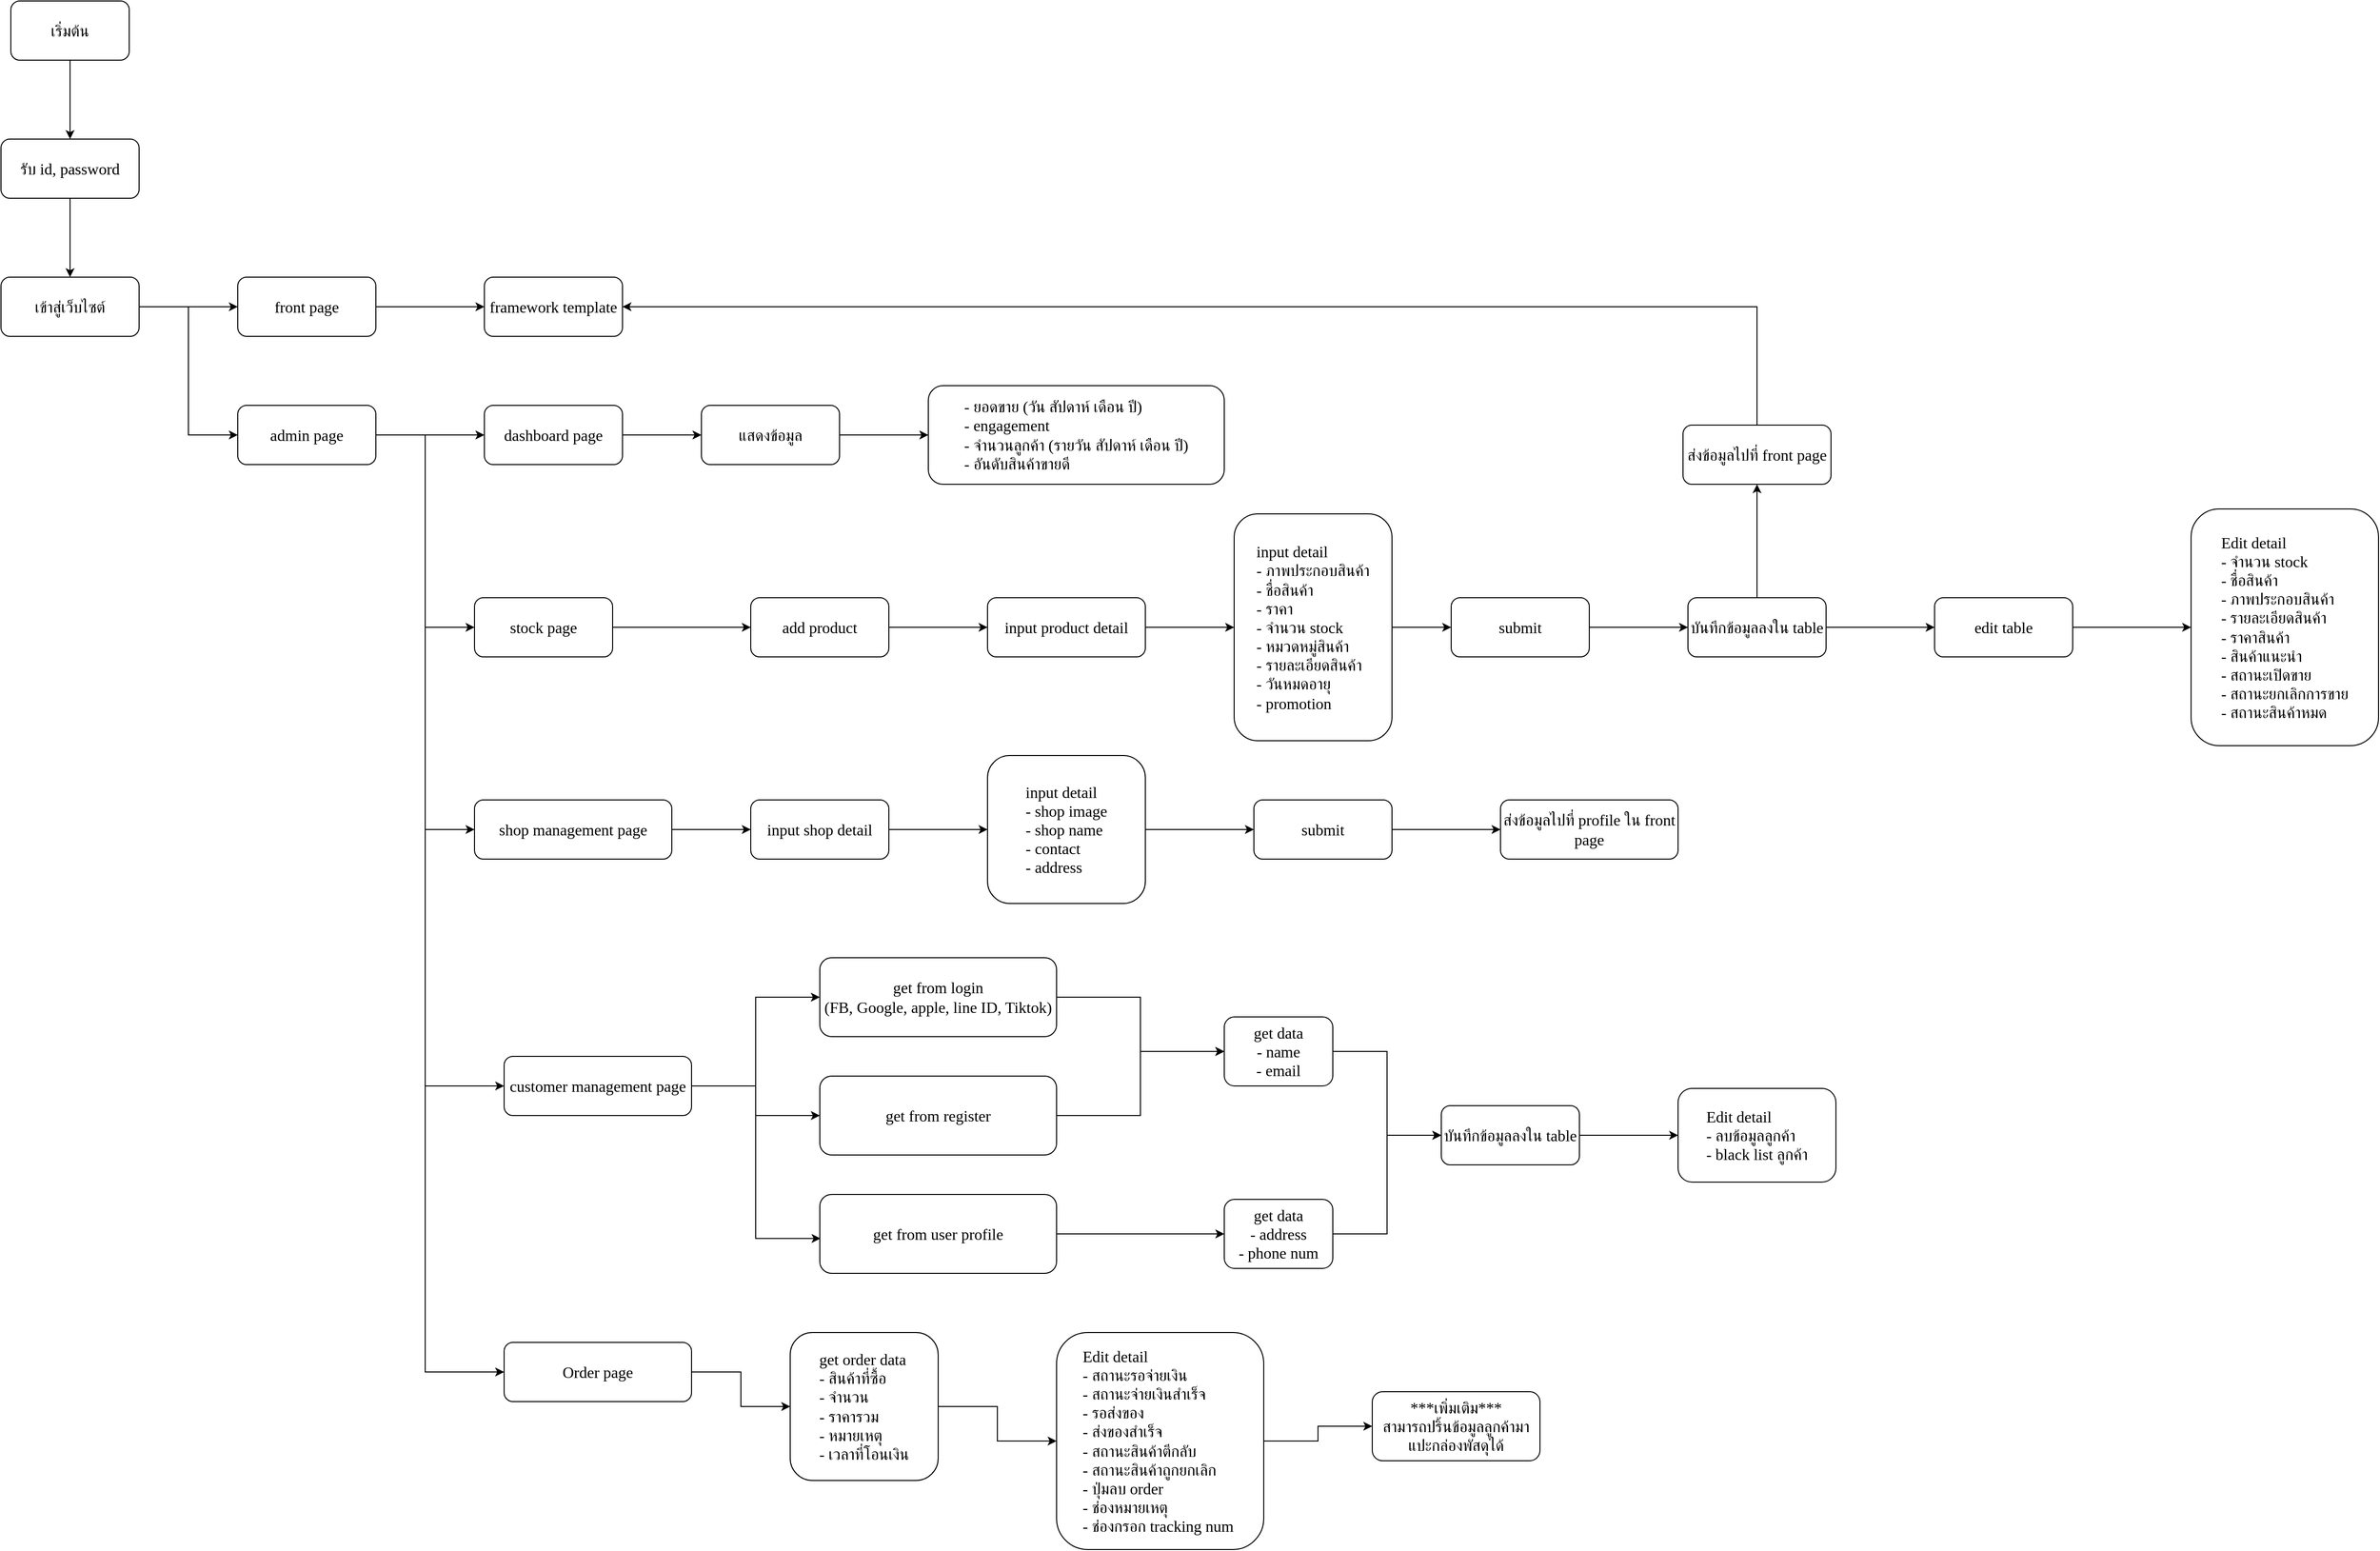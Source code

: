 <mxfile version="20.3.7" type="github">
  <diagram id="eU5cjns71zuXlxmMYgX5" name="Page-1">
    <mxGraphModel dx="3368" dy="1912" grid="1" gridSize="10" guides="1" tooltips="1" connect="1" arrows="1" fold="1" page="1" pageScale="1" pageWidth="2700" pageHeight="2500" math="0" shadow="0">
      <root>
        <mxCell id="0" />
        <mxCell id="1" parent="0" />
        <mxCell id="TFUhJYToad7Svwmn0-4R-7" style="edgeStyle=orthogonalEdgeStyle;rounded=0;orthogonalLoop=1;jettySize=auto;html=1;entryX=0.5;entryY=0;entryDx=0;entryDy=0;fontFamily=Tahoma;fontSize=16;" edge="1" parent="1" source="TFUhJYToad7Svwmn0-4R-2" target="TFUhJYToad7Svwmn0-4R-3">
          <mxGeometry relative="1" as="geometry" />
        </mxCell>
        <mxCell id="TFUhJYToad7Svwmn0-4R-2" value="&lt;font face=&quot;Tahoma&quot; style=&quot;font-size: 16px;&quot;&gt;เริ่มต้น&lt;/font&gt;" style="rounded=1;whiteSpace=wrap;html=1;" vertex="1" parent="1">
          <mxGeometry x="70" y="80" width="120" height="60" as="geometry" />
        </mxCell>
        <mxCell id="TFUhJYToad7Svwmn0-4R-8" style="edgeStyle=orthogonalEdgeStyle;rounded=0;orthogonalLoop=1;jettySize=auto;html=1;fontFamily=Tahoma;fontSize=16;" edge="1" parent="1" source="TFUhJYToad7Svwmn0-4R-3" target="TFUhJYToad7Svwmn0-4R-4">
          <mxGeometry relative="1" as="geometry" />
        </mxCell>
        <mxCell id="TFUhJYToad7Svwmn0-4R-3" value="&lt;font face=&quot;Tahoma&quot; style=&quot;font-size: 16px;&quot;&gt;รับ id, password&lt;/font&gt;" style="rounded=1;whiteSpace=wrap;html=1;" vertex="1" parent="1">
          <mxGeometry x="60" y="220" width="140" height="60" as="geometry" />
        </mxCell>
        <mxCell id="TFUhJYToad7Svwmn0-4R-9" style="edgeStyle=orthogonalEdgeStyle;rounded=0;orthogonalLoop=1;jettySize=auto;html=1;fontFamily=Tahoma;fontSize=16;" edge="1" parent="1" source="TFUhJYToad7Svwmn0-4R-4" target="TFUhJYToad7Svwmn0-4R-5">
          <mxGeometry relative="1" as="geometry" />
        </mxCell>
        <mxCell id="TFUhJYToad7Svwmn0-4R-10" style="edgeStyle=orthogonalEdgeStyle;rounded=0;orthogonalLoop=1;jettySize=auto;html=1;entryX=0;entryY=0.5;entryDx=0;entryDy=0;fontFamily=Tahoma;fontSize=16;" edge="1" parent="1" source="TFUhJYToad7Svwmn0-4R-4" target="TFUhJYToad7Svwmn0-4R-6">
          <mxGeometry relative="1" as="geometry" />
        </mxCell>
        <mxCell id="TFUhJYToad7Svwmn0-4R-4" value="&lt;font face=&quot;Tahoma&quot; style=&quot;font-size: 16px;&quot;&gt;เข้าสู่เว็บไซต์&lt;/font&gt;" style="rounded=1;whiteSpace=wrap;html=1;" vertex="1" parent="1">
          <mxGeometry x="60" y="360" width="140" height="60" as="geometry" />
        </mxCell>
        <mxCell id="TFUhJYToad7Svwmn0-4R-12" style="edgeStyle=orthogonalEdgeStyle;rounded=0;orthogonalLoop=1;jettySize=auto;html=1;fontFamily=Tahoma;fontSize=16;" edge="1" parent="1" source="TFUhJYToad7Svwmn0-4R-5" target="TFUhJYToad7Svwmn0-4R-11">
          <mxGeometry relative="1" as="geometry" />
        </mxCell>
        <mxCell id="TFUhJYToad7Svwmn0-4R-5" value="&lt;font face=&quot;Tahoma&quot;&gt;&lt;span style=&quot;font-size: 16px;&quot;&gt;front page&lt;/span&gt;&lt;/font&gt;" style="rounded=1;whiteSpace=wrap;html=1;" vertex="1" parent="1">
          <mxGeometry x="300" y="360" width="140" height="60" as="geometry" />
        </mxCell>
        <mxCell id="TFUhJYToad7Svwmn0-4R-18" style="edgeStyle=orthogonalEdgeStyle;rounded=0;orthogonalLoop=1;jettySize=auto;html=1;fontFamily=Tahoma;fontSize=16;" edge="1" parent="1" source="TFUhJYToad7Svwmn0-4R-6" target="TFUhJYToad7Svwmn0-4R-13">
          <mxGeometry relative="1" as="geometry" />
        </mxCell>
        <mxCell id="TFUhJYToad7Svwmn0-4R-21" style="edgeStyle=orthogonalEdgeStyle;rounded=0;orthogonalLoop=1;jettySize=auto;html=1;entryX=0;entryY=0.5;entryDx=0;entryDy=0;fontFamily=Tahoma;fontSize=16;" edge="1" parent="1" source="TFUhJYToad7Svwmn0-4R-6" target="TFUhJYToad7Svwmn0-4R-14">
          <mxGeometry relative="1" as="geometry" />
        </mxCell>
        <mxCell id="TFUhJYToad7Svwmn0-4R-53" style="edgeStyle=orthogonalEdgeStyle;rounded=0;orthogonalLoop=1;jettySize=auto;html=1;entryX=0;entryY=0.5;entryDx=0;entryDy=0;fontFamily=Tahoma;fontSize=16;" edge="1" parent="1" source="TFUhJYToad7Svwmn0-4R-6" target="TFUhJYToad7Svwmn0-4R-42">
          <mxGeometry relative="1" as="geometry" />
        </mxCell>
        <mxCell id="TFUhJYToad7Svwmn0-4R-55" style="edgeStyle=orthogonalEdgeStyle;rounded=0;orthogonalLoop=1;jettySize=auto;html=1;entryX=0;entryY=0.5;entryDx=0;entryDy=0;fontFamily=Tahoma;fontSize=16;" edge="1" parent="1" source="TFUhJYToad7Svwmn0-4R-6" target="TFUhJYToad7Svwmn0-4R-54">
          <mxGeometry relative="1" as="geometry">
            <Array as="points">
              <mxPoint x="490" y="520" />
              <mxPoint x="490" y="1180" />
            </Array>
          </mxGeometry>
        </mxCell>
        <mxCell id="TFUhJYToad7Svwmn0-4R-74" style="edgeStyle=orthogonalEdgeStyle;rounded=0;orthogonalLoop=1;jettySize=auto;html=1;entryX=0;entryY=0.5;entryDx=0;entryDy=0;fontFamily=Tahoma;fontSize=16;" edge="1" parent="1" source="TFUhJYToad7Svwmn0-4R-6" target="TFUhJYToad7Svwmn0-4R-73">
          <mxGeometry relative="1" as="geometry">
            <Array as="points">
              <mxPoint x="490" y="520" />
              <mxPoint x="490" y="1470" />
            </Array>
          </mxGeometry>
        </mxCell>
        <mxCell id="TFUhJYToad7Svwmn0-4R-6" value="&lt;font face=&quot;Tahoma&quot;&gt;&lt;span style=&quot;font-size: 16px;&quot;&gt;admin page&lt;/span&gt;&lt;/font&gt;" style="rounded=1;whiteSpace=wrap;html=1;" vertex="1" parent="1">
          <mxGeometry x="300" y="490" width="140" height="60" as="geometry" />
        </mxCell>
        <mxCell id="TFUhJYToad7Svwmn0-4R-11" value="&lt;font face=&quot;Tahoma&quot;&gt;&lt;span style=&quot;font-size: 16px;&quot;&gt;framework template&lt;/span&gt;&lt;/font&gt;" style="rounded=1;whiteSpace=wrap;html=1;" vertex="1" parent="1">
          <mxGeometry x="550" y="360" width="140" height="60" as="geometry" />
        </mxCell>
        <mxCell id="TFUhJYToad7Svwmn0-4R-30" style="edgeStyle=orthogonalEdgeStyle;rounded=0;orthogonalLoop=1;jettySize=auto;html=1;exitX=1;exitY=0.5;exitDx=0;exitDy=0;fontFamily=Tahoma;fontSize=16;" edge="1" parent="1" source="TFUhJYToad7Svwmn0-4R-13" target="TFUhJYToad7Svwmn0-4R-28">
          <mxGeometry relative="1" as="geometry" />
        </mxCell>
        <mxCell id="TFUhJYToad7Svwmn0-4R-13" value="&lt;font face=&quot;Tahoma&quot;&gt;&lt;span style=&quot;font-size: 16px;&quot;&gt;dashboard page&lt;/span&gt;&lt;/font&gt;" style="rounded=1;whiteSpace=wrap;html=1;" vertex="1" parent="1">
          <mxGeometry x="550" y="490" width="140" height="60" as="geometry" />
        </mxCell>
        <mxCell id="TFUhJYToad7Svwmn0-4R-25" style="edgeStyle=orthogonalEdgeStyle;rounded=0;orthogonalLoop=1;jettySize=auto;html=1;fontFamily=Tahoma;fontSize=16;" edge="1" parent="1" source="TFUhJYToad7Svwmn0-4R-14" target="TFUhJYToad7Svwmn0-4R-15">
          <mxGeometry relative="1" as="geometry" />
        </mxCell>
        <mxCell id="TFUhJYToad7Svwmn0-4R-14" value="&lt;font face=&quot;Tahoma&quot;&gt;&lt;span style=&quot;font-size: 16px;&quot;&gt;stock page&lt;/span&gt;&lt;/font&gt;" style="rounded=1;whiteSpace=wrap;html=1;" vertex="1" parent="1">
          <mxGeometry x="540" y="685" width="140" height="60" as="geometry" />
        </mxCell>
        <mxCell id="TFUhJYToad7Svwmn0-4R-20" style="edgeStyle=orthogonalEdgeStyle;rounded=0;orthogonalLoop=1;jettySize=auto;html=1;exitX=1;exitY=0.5;exitDx=0;exitDy=0;fontFamily=Tahoma;fontSize=16;" edge="1" parent="1" source="TFUhJYToad7Svwmn0-4R-15" target="TFUhJYToad7Svwmn0-4R-16">
          <mxGeometry relative="1" as="geometry" />
        </mxCell>
        <mxCell id="TFUhJYToad7Svwmn0-4R-15" value="&lt;font face=&quot;Tahoma&quot;&gt;&lt;span style=&quot;font-size: 16px;&quot;&gt;add product&lt;/span&gt;&lt;/font&gt;" style="rounded=1;whiteSpace=wrap;html=1;" vertex="1" parent="1">
          <mxGeometry x="820" y="685" width="140" height="60" as="geometry" />
        </mxCell>
        <mxCell id="TFUhJYToad7Svwmn0-4R-32" style="edgeStyle=orthogonalEdgeStyle;rounded=0;orthogonalLoop=1;jettySize=auto;html=1;fontFamily=Tahoma;fontSize=16;" edge="1" parent="1" source="TFUhJYToad7Svwmn0-4R-16" target="TFUhJYToad7Svwmn0-4R-17">
          <mxGeometry relative="1" as="geometry" />
        </mxCell>
        <mxCell id="TFUhJYToad7Svwmn0-4R-16" value="&lt;font face=&quot;Tahoma&quot;&gt;&lt;span style=&quot;font-size: 16px;&quot;&gt;input product detail&lt;/span&gt;&lt;/font&gt;" style="rounded=1;whiteSpace=wrap;html=1;" vertex="1" parent="1">
          <mxGeometry x="1060" y="685" width="160" height="60" as="geometry" />
        </mxCell>
        <mxCell id="TFUhJYToad7Svwmn0-4R-33" style="edgeStyle=orthogonalEdgeStyle;rounded=0;orthogonalLoop=1;jettySize=auto;html=1;fontFamily=Tahoma;fontSize=16;" edge="1" parent="1" source="TFUhJYToad7Svwmn0-4R-17" target="TFUhJYToad7Svwmn0-4R-23">
          <mxGeometry relative="1" as="geometry" />
        </mxCell>
        <mxCell id="TFUhJYToad7Svwmn0-4R-17" value="&lt;div style=&quot;text-align: left;&quot;&gt;&lt;span style=&quot;font-size: 16px; font-family: Tahoma; background-color: initial;&quot;&gt;input detail&lt;/span&gt;&lt;/div&gt;&lt;font face=&quot;Tahoma&quot;&gt;&lt;div style=&quot;text-align: left;&quot;&gt;&lt;span style=&quot;font-size: 16px; background-color: initial;&quot;&gt;- ภาพประกอบสินค้า&lt;/span&gt;&lt;/div&gt;&lt;span style=&quot;font-size: 16px;&quot;&gt;&lt;div style=&quot;text-align: left;&quot;&gt;&lt;span style=&quot;background-color: initial;&quot;&gt;- ชื่อสินค้า&lt;/span&gt;&lt;/div&gt;&lt;div style=&quot;text-align: left;&quot;&gt;&lt;span style=&quot;background-color: initial;&quot;&gt;- ราคา&lt;/span&gt;&lt;/div&gt;&lt;div style=&quot;text-align: left;&quot;&gt;&lt;span style=&quot;background-color: initial;&quot;&gt;- จำนวน stock&lt;/span&gt;&lt;/div&gt;&lt;div style=&quot;text-align: left;&quot;&gt;&lt;span style=&quot;background-color: initial;&quot;&gt;- หมวดหมู่สินค้า&lt;/span&gt;&lt;/div&gt;&lt;div style=&quot;text-align: left;&quot;&gt;&lt;span style=&quot;background-color: initial;&quot;&gt;- รายละเอียดสินค้า&lt;/span&gt;&lt;/div&gt;&lt;div style=&quot;text-align: left;&quot;&gt;&lt;span style=&quot;background-color: initial;&quot;&gt;- วันหมดอายุ&lt;/span&gt;&lt;/div&gt;&lt;div style=&quot;text-align: left;&quot;&gt;&lt;span style=&quot;background-color: initial;&quot;&gt;- promotion&lt;/span&gt;&lt;/div&gt;&lt;/span&gt;&lt;/font&gt;" style="rounded=1;whiteSpace=wrap;html=1;" vertex="1" parent="1">
          <mxGeometry x="1310" y="600" width="160" height="230" as="geometry" />
        </mxCell>
        <mxCell id="TFUhJYToad7Svwmn0-4R-27" style="edgeStyle=orthogonalEdgeStyle;rounded=0;orthogonalLoop=1;jettySize=auto;html=1;fontFamily=Tahoma;fontSize=16;" edge="1" parent="1" source="TFUhJYToad7Svwmn0-4R-23" target="TFUhJYToad7Svwmn0-4R-24">
          <mxGeometry relative="1" as="geometry" />
        </mxCell>
        <mxCell id="TFUhJYToad7Svwmn0-4R-23" value="&lt;font face=&quot;Tahoma&quot;&gt;&lt;span style=&quot;font-size: 16px;&quot;&gt;submit&lt;/span&gt;&lt;/font&gt;" style="rounded=1;whiteSpace=wrap;html=1;" vertex="1" parent="1">
          <mxGeometry x="1530" y="685" width="140" height="60" as="geometry" />
        </mxCell>
        <mxCell id="TFUhJYToad7Svwmn0-4R-38" style="edgeStyle=orthogonalEdgeStyle;rounded=0;orthogonalLoop=1;jettySize=auto;html=1;entryX=0;entryY=0.5;entryDx=0;entryDy=0;fontFamily=Tahoma;fontSize=16;" edge="1" parent="1" source="TFUhJYToad7Svwmn0-4R-24" target="TFUhJYToad7Svwmn0-4R-35">
          <mxGeometry relative="1" as="geometry" />
        </mxCell>
        <mxCell id="TFUhJYToad7Svwmn0-4R-39" style="edgeStyle=orthogonalEdgeStyle;rounded=0;orthogonalLoop=1;jettySize=auto;html=1;entryX=0.5;entryY=1;entryDx=0;entryDy=0;fontFamily=Tahoma;fontSize=16;" edge="1" parent="1" source="TFUhJYToad7Svwmn0-4R-24" target="TFUhJYToad7Svwmn0-4R-34">
          <mxGeometry relative="1" as="geometry" />
        </mxCell>
        <mxCell id="TFUhJYToad7Svwmn0-4R-24" value="&lt;font face=&quot;Tahoma&quot;&gt;&lt;span style=&quot;font-size: 16px;&quot;&gt;บันทึกข้อมูลลงใน table&lt;/span&gt;&lt;/font&gt;" style="rounded=1;whiteSpace=wrap;html=1;" vertex="1" parent="1">
          <mxGeometry x="1770" y="685" width="140" height="60" as="geometry" />
        </mxCell>
        <mxCell id="TFUhJYToad7Svwmn0-4R-31" style="edgeStyle=orthogonalEdgeStyle;rounded=0;orthogonalLoop=1;jettySize=auto;html=1;fontFamily=Tahoma;fontSize=16;" edge="1" parent="1" source="TFUhJYToad7Svwmn0-4R-28" target="TFUhJYToad7Svwmn0-4R-29">
          <mxGeometry relative="1" as="geometry" />
        </mxCell>
        <mxCell id="TFUhJYToad7Svwmn0-4R-28" value="&lt;font face=&quot;Tahoma&quot;&gt;&lt;span style=&quot;font-size: 16px;&quot;&gt;แสดงข้อมูล&lt;/span&gt;&lt;/font&gt;" style="rounded=1;whiteSpace=wrap;html=1;" vertex="1" parent="1">
          <mxGeometry x="770" y="490" width="140" height="60" as="geometry" />
        </mxCell>
        <mxCell id="TFUhJYToad7Svwmn0-4R-29" value="&lt;div style=&quot;text-align: left;&quot;&gt;&lt;span style=&quot;font-size: 16px; font-family: Tahoma; background-color: initial;&quot;&gt;- ยอดขาย (วัน สัปดาห์ เดือน ปี)&lt;/span&gt;&lt;/div&gt;&lt;font face=&quot;Tahoma&quot;&gt;&lt;div style=&quot;text-align: left;&quot;&gt;&lt;span style=&quot;font-size: 16px; background-color: initial;&quot;&gt;- engagement&lt;/span&gt;&lt;/div&gt;&lt;span style=&quot;font-size: 16px;&quot;&gt;&lt;div style=&quot;text-align: left;&quot;&gt;&lt;span style=&quot;background-color: initial;&quot;&gt;- จำนวนลูกค้า (รายวัน สัปดาห์ เดือน ปี)&lt;/span&gt;&lt;/div&gt;&lt;div style=&quot;text-align: left;&quot;&gt;&lt;span style=&quot;background-color: initial;&quot;&gt;- อันดับสินค้าขายดี&lt;/span&gt;&lt;/div&gt;&lt;/span&gt;&lt;/font&gt;" style="rounded=1;whiteSpace=wrap;html=1;" vertex="1" parent="1">
          <mxGeometry x="1000" y="470" width="300" height="100" as="geometry" />
        </mxCell>
        <mxCell id="TFUhJYToad7Svwmn0-4R-40" style="edgeStyle=orthogonalEdgeStyle;rounded=0;orthogonalLoop=1;jettySize=auto;html=1;entryX=1;entryY=0.5;entryDx=0;entryDy=0;fontFamily=Tahoma;fontSize=16;exitX=0.5;exitY=0;exitDx=0;exitDy=0;" edge="1" parent="1" source="TFUhJYToad7Svwmn0-4R-34" target="TFUhJYToad7Svwmn0-4R-11">
          <mxGeometry relative="1" as="geometry" />
        </mxCell>
        <mxCell id="TFUhJYToad7Svwmn0-4R-34" value="&lt;font face=&quot;Tahoma&quot;&gt;&lt;span style=&quot;font-size: 16px;&quot;&gt;ส่งข้อมูลไปที่ front page&lt;/span&gt;&lt;/font&gt;" style="rounded=1;whiteSpace=wrap;html=1;" vertex="1" parent="1">
          <mxGeometry x="1765" y="510" width="150" height="60" as="geometry" />
        </mxCell>
        <mxCell id="TFUhJYToad7Svwmn0-4R-41" style="edgeStyle=orthogonalEdgeStyle;rounded=0;orthogonalLoop=1;jettySize=auto;html=1;entryX=0;entryY=0.5;entryDx=0;entryDy=0;fontFamily=Tahoma;fontSize=16;" edge="1" parent="1" source="TFUhJYToad7Svwmn0-4R-35" target="TFUhJYToad7Svwmn0-4R-37">
          <mxGeometry relative="1" as="geometry" />
        </mxCell>
        <mxCell id="TFUhJYToad7Svwmn0-4R-35" value="&lt;font face=&quot;Tahoma&quot;&gt;&lt;span style=&quot;font-size: 16px;&quot;&gt;edit table&lt;/span&gt;&lt;/font&gt;" style="rounded=1;whiteSpace=wrap;html=1;" vertex="1" parent="1">
          <mxGeometry x="2020" y="685" width="140" height="60" as="geometry" />
        </mxCell>
        <mxCell id="TFUhJYToad7Svwmn0-4R-37" value="&lt;div style=&quot;text-align: left;&quot;&gt;&lt;font face=&quot;Tahoma&quot;&gt;&lt;span style=&quot;font-size: 16px;&quot;&gt;Edit detail&lt;/span&gt;&lt;/font&gt;&lt;/div&gt;&lt;div style=&quot;text-align: left;&quot;&gt;&lt;font face=&quot;Tahoma&quot;&gt;&lt;span style=&quot;font-size: 16px;&quot;&gt;- จำนวน stock&lt;/span&gt;&lt;/font&gt;&lt;/div&gt;&lt;div style=&quot;text-align: left;&quot;&gt;&lt;font face=&quot;Tahoma&quot;&gt;&lt;span style=&quot;font-size: 16px;&quot;&gt;- ชื่อสินค้า&lt;/span&gt;&lt;/font&gt;&lt;/div&gt;&lt;div style=&quot;text-align: left;&quot;&gt;&lt;font face=&quot;Tahoma&quot;&gt;&lt;span style=&quot;font-size: 16px;&quot;&gt;- ภาพประกอบสินค้า&lt;/span&gt;&lt;/font&gt;&lt;/div&gt;&lt;div style=&quot;text-align: left;&quot;&gt;&lt;font face=&quot;Tahoma&quot;&gt;&lt;span style=&quot;font-size: 16px;&quot;&gt;- รายละเอียดสินค้า&lt;/span&gt;&lt;/font&gt;&lt;/div&gt;&lt;div style=&quot;text-align: left;&quot;&gt;&lt;font face=&quot;Tahoma&quot;&gt;&lt;span style=&quot;font-size: 16px;&quot;&gt;- ราคาสินค้า&lt;/span&gt;&lt;/font&gt;&lt;/div&gt;&lt;div style=&quot;text-align: left;&quot;&gt;&lt;font face=&quot;Tahoma&quot;&gt;&lt;span style=&quot;font-size: 16px;&quot;&gt;- สินค้าแนะนำ&lt;/span&gt;&lt;/font&gt;&lt;/div&gt;&lt;div style=&quot;text-align: left;&quot;&gt;&lt;font face=&quot;Tahoma&quot;&gt;&lt;span style=&quot;font-size: 16px;&quot;&gt;- สถานะเปิดขาย&lt;/span&gt;&lt;/font&gt;&lt;/div&gt;&lt;div style=&quot;text-align: left;&quot;&gt;&lt;font face=&quot;Tahoma&quot;&gt;&lt;span style=&quot;font-size: 16px;&quot;&gt;- สถานะยกเลิกการขาย&lt;/span&gt;&lt;/font&gt;&lt;/div&gt;&lt;div style=&quot;text-align: left;&quot;&gt;&lt;font face=&quot;Tahoma&quot;&gt;&lt;span style=&quot;font-size: 16px;&quot;&gt;- สถานะสินค้าหมด&lt;/span&gt;&lt;/font&gt;&lt;/div&gt;" style="rounded=1;whiteSpace=wrap;html=1;" vertex="1" parent="1">
          <mxGeometry x="2280" y="595" width="190" height="240" as="geometry" />
        </mxCell>
        <mxCell id="TFUhJYToad7Svwmn0-4R-49" style="edgeStyle=orthogonalEdgeStyle;rounded=0;orthogonalLoop=1;jettySize=auto;html=1;entryX=0;entryY=0.5;entryDx=0;entryDy=0;fontFamily=Tahoma;fontSize=16;" edge="1" parent="1" source="TFUhJYToad7Svwmn0-4R-42" target="TFUhJYToad7Svwmn0-4R-43">
          <mxGeometry relative="1" as="geometry" />
        </mxCell>
        <mxCell id="TFUhJYToad7Svwmn0-4R-42" value="&lt;font face=&quot;Tahoma&quot;&gt;&lt;span style=&quot;font-size: 16px;&quot;&gt;shop management page&lt;/span&gt;&lt;/font&gt;" style="rounded=1;whiteSpace=wrap;html=1;" vertex="1" parent="1">
          <mxGeometry x="540" y="890" width="200" height="60" as="geometry" />
        </mxCell>
        <mxCell id="TFUhJYToad7Svwmn0-4R-50" style="edgeStyle=orthogonalEdgeStyle;rounded=0;orthogonalLoop=1;jettySize=auto;html=1;entryX=0;entryY=0.5;entryDx=0;entryDy=0;fontFamily=Tahoma;fontSize=16;" edge="1" parent="1" source="TFUhJYToad7Svwmn0-4R-43" target="TFUhJYToad7Svwmn0-4R-45">
          <mxGeometry relative="1" as="geometry" />
        </mxCell>
        <mxCell id="TFUhJYToad7Svwmn0-4R-43" value="&lt;font face=&quot;Tahoma&quot;&gt;&lt;span style=&quot;font-size: 16px;&quot;&gt;input shop detail&lt;/span&gt;&lt;/font&gt;" style="rounded=1;whiteSpace=wrap;html=1;" vertex="1" parent="1">
          <mxGeometry x="820" y="890" width="140" height="60" as="geometry" />
        </mxCell>
        <mxCell id="TFUhJYToad7Svwmn0-4R-51" style="edgeStyle=orthogonalEdgeStyle;rounded=0;orthogonalLoop=1;jettySize=auto;html=1;fontFamily=Tahoma;fontSize=16;" edge="1" parent="1" source="TFUhJYToad7Svwmn0-4R-45" target="TFUhJYToad7Svwmn0-4R-46">
          <mxGeometry relative="1" as="geometry" />
        </mxCell>
        <mxCell id="TFUhJYToad7Svwmn0-4R-45" value="&lt;div style=&quot;text-align: left;&quot;&gt;&lt;span style=&quot;font-size: 16px; font-family: Tahoma; background-color: initial;&quot;&gt;input detail&lt;/span&gt;&lt;/div&gt;&lt;font face=&quot;Tahoma&quot;&gt;&lt;div style=&quot;text-align: left;&quot;&gt;&lt;span style=&quot;font-size: 16px; background-color: initial;&quot;&gt;- shop image&lt;/span&gt;&lt;/div&gt;&lt;div style=&quot;text-align: left;&quot;&gt;&lt;span style=&quot;font-size: 16px; background-color: initial;&quot;&gt;- shop name&lt;/span&gt;&lt;/div&gt;&lt;div style=&quot;text-align: left;&quot;&gt;&lt;span style=&quot;font-size: 16px;&quot;&gt;- contact&lt;/span&gt;&lt;/div&gt;&lt;div style=&quot;text-align: left;&quot;&gt;&lt;span style=&quot;font-size: 16px;&quot;&gt;- address&lt;/span&gt;&lt;/div&gt;&lt;/font&gt;" style="rounded=1;whiteSpace=wrap;html=1;" vertex="1" parent="1">
          <mxGeometry x="1060" y="845" width="160" height="150" as="geometry" />
        </mxCell>
        <mxCell id="TFUhJYToad7Svwmn0-4R-52" style="edgeStyle=orthogonalEdgeStyle;rounded=0;orthogonalLoop=1;jettySize=auto;html=1;fontFamily=Tahoma;fontSize=16;" edge="1" parent="1" source="TFUhJYToad7Svwmn0-4R-46" target="TFUhJYToad7Svwmn0-4R-47">
          <mxGeometry relative="1" as="geometry" />
        </mxCell>
        <mxCell id="TFUhJYToad7Svwmn0-4R-46" value="&lt;font face=&quot;Tahoma&quot;&gt;&lt;span style=&quot;font-size: 16px;&quot;&gt;submit&lt;/span&gt;&lt;/font&gt;" style="rounded=1;whiteSpace=wrap;html=1;" vertex="1" parent="1">
          <mxGeometry x="1330" y="890" width="140" height="60" as="geometry" />
        </mxCell>
        <mxCell id="TFUhJYToad7Svwmn0-4R-47" value="&lt;font face=&quot;Tahoma&quot;&gt;&lt;span style=&quot;font-size: 16px;&quot;&gt;ส่งข้อมูลไปที่ profile ใน front page&lt;/span&gt;&lt;/font&gt;" style="rounded=1;whiteSpace=wrap;html=1;" vertex="1" parent="1">
          <mxGeometry x="1580" y="890" width="180" height="60" as="geometry" />
        </mxCell>
        <mxCell id="TFUhJYToad7Svwmn0-4R-59" style="edgeStyle=orthogonalEdgeStyle;rounded=0;orthogonalLoop=1;jettySize=auto;html=1;entryX=0;entryY=0.5;entryDx=0;entryDy=0;fontFamily=Tahoma;fontSize=16;" edge="1" parent="1" source="TFUhJYToad7Svwmn0-4R-54" target="TFUhJYToad7Svwmn0-4R-56">
          <mxGeometry relative="1" as="geometry" />
        </mxCell>
        <mxCell id="TFUhJYToad7Svwmn0-4R-60" style="edgeStyle=orthogonalEdgeStyle;rounded=0;orthogonalLoop=1;jettySize=auto;html=1;entryX=0;entryY=0.5;entryDx=0;entryDy=0;fontFamily=Tahoma;fontSize=16;" edge="1" parent="1" source="TFUhJYToad7Svwmn0-4R-54" target="TFUhJYToad7Svwmn0-4R-57">
          <mxGeometry relative="1" as="geometry" />
        </mxCell>
        <mxCell id="TFUhJYToad7Svwmn0-4R-61" style="edgeStyle=orthogonalEdgeStyle;rounded=0;orthogonalLoop=1;jettySize=auto;html=1;entryX=0.003;entryY=0.558;entryDx=0;entryDy=0;entryPerimeter=0;fontFamily=Tahoma;fontSize=16;" edge="1" parent="1" source="TFUhJYToad7Svwmn0-4R-54" target="TFUhJYToad7Svwmn0-4R-58">
          <mxGeometry relative="1" as="geometry" />
        </mxCell>
        <mxCell id="TFUhJYToad7Svwmn0-4R-54" value="&lt;font face=&quot;Tahoma&quot;&gt;&lt;span style=&quot;font-size: 16px;&quot;&gt;customer management page&lt;/span&gt;&lt;/font&gt;" style="rounded=1;whiteSpace=wrap;html=1;" vertex="1" parent="1">
          <mxGeometry x="570" y="1150" width="190" height="60" as="geometry" />
        </mxCell>
        <mxCell id="TFUhJYToad7Svwmn0-4R-64" style="edgeStyle=orthogonalEdgeStyle;rounded=0;orthogonalLoop=1;jettySize=auto;html=1;fontFamily=Tahoma;fontSize=16;" edge="1" parent="1" source="TFUhJYToad7Svwmn0-4R-56" target="TFUhJYToad7Svwmn0-4R-62">
          <mxGeometry relative="1" as="geometry" />
        </mxCell>
        <mxCell id="TFUhJYToad7Svwmn0-4R-56" value="&lt;font face=&quot;Tahoma&quot;&gt;&lt;span style=&quot;font-size: 16px;&quot;&gt;get from login&lt;br&gt;(FB, Google, apple, line ID, Tiktok)&lt;br&gt;&lt;/span&gt;&lt;/font&gt;" style="rounded=1;whiteSpace=wrap;html=1;" vertex="1" parent="1">
          <mxGeometry x="890" y="1050" width="240" height="80" as="geometry" />
        </mxCell>
        <mxCell id="TFUhJYToad7Svwmn0-4R-65" style="edgeStyle=orthogonalEdgeStyle;rounded=0;orthogonalLoop=1;jettySize=auto;html=1;entryX=0;entryY=0.5;entryDx=0;entryDy=0;fontFamily=Tahoma;fontSize=16;" edge="1" parent="1" source="TFUhJYToad7Svwmn0-4R-57" target="TFUhJYToad7Svwmn0-4R-62">
          <mxGeometry relative="1" as="geometry" />
        </mxCell>
        <mxCell id="TFUhJYToad7Svwmn0-4R-57" value="&lt;font face=&quot;Tahoma&quot;&gt;&lt;span style=&quot;font-size: 16px;&quot;&gt;get from register&lt;br&gt;&lt;/span&gt;&lt;/font&gt;" style="rounded=1;whiteSpace=wrap;html=1;" vertex="1" parent="1">
          <mxGeometry x="890" y="1170" width="240" height="80" as="geometry" />
        </mxCell>
        <mxCell id="TFUhJYToad7Svwmn0-4R-66" style="edgeStyle=orthogonalEdgeStyle;rounded=0;orthogonalLoop=1;jettySize=auto;html=1;fontFamily=Tahoma;fontSize=16;" edge="1" parent="1" source="TFUhJYToad7Svwmn0-4R-58" target="TFUhJYToad7Svwmn0-4R-63">
          <mxGeometry relative="1" as="geometry" />
        </mxCell>
        <mxCell id="TFUhJYToad7Svwmn0-4R-58" value="&lt;font face=&quot;Tahoma&quot;&gt;&lt;span style=&quot;font-size: 16px;&quot;&gt;get from user profile&lt;br&gt;&lt;/span&gt;&lt;/font&gt;" style="rounded=1;whiteSpace=wrap;html=1;" vertex="1" parent="1">
          <mxGeometry x="890" y="1290" width="240" height="80" as="geometry" />
        </mxCell>
        <mxCell id="TFUhJYToad7Svwmn0-4R-70" style="edgeStyle=orthogonalEdgeStyle;rounded=0;orthogonalLoop=1;jettySize=auto;html=1;entryX=0;entryY=0.5;entryDx=0;entryDy=0;fontFamily=Tahoma;fontSize=16;" edge="1" parent="1" source="TFUhJYToad7Svwmn0-4R-62" target="TFUhJYToad7Svwmn0-4R-67">
          <mxGeometry relative="1" as="geometry" />
        </mxCell>
        <mxCell id="TFUhJYToad7Svwmn0-4R-62" value="&lt;font face=&quot;Tahoma&quot;&gt;&lt;span style=&quot;font-size: 16px;&quot;&gt;get data&lt;br&gt;- name&lt;br&gt;- email&lt;br&gt;&lt;/span&gt;&lt;/font&gt;" style="rounded=1;whiteSpace=wrap;html=1;" vertex="1" parent="1">
          <mxGeometry x="1300" y="1110" width="110" height="70" as="geometry" />
        </mxCell>
        <mxCell id="TFUhJYToad7Svwmn0-4R-71" style="edgeStyle=orthogonalEdgeStyle;rounded=0;orthogonalLoop=1;jettySize=auto;html=1;entryX=0;entryY=0.5;entryDx=0;entryDy=0;fontFamily=Tahoma;fontSize=16;" edge="1" parent="1" source="TFUhJYToad7Svwmn0-4R-63" target="TFUhJYToad7Svwmn0-4R-67">
          <mxGeometry relative="1" as="geometry" />
        </mxCell>
        <mxCell id="TFUhJYToad7Svwmn0-4R-63" value="&lt;font face=&quot;Tahoma&quot;&gt;&lt;span style=&quot;font-size: 16px;&quot;&gt;get data&lt;br&gt;- address&lt;br&gt;- phone num&lt;br&gt;&lt;/span&gt;&lt;/font&gt;" style="rounded=1;whiteSpace=wrap;html=1;" vertex="1" parent="1">
          <mxGeometry x="1300" y="1295" width="110" height="70" as="geometry" />
        </mxCell>
        <mxCell id="TFUhJYToad7Svwmn0-4R-72" style="edgeStyle=orthogonalEdgeStyle;rounded=0;orthogonalLoop=1;jettySize=auto;html=1;entryX=0;entryY=0.5;entryDx=0;entryDy=0;fontFamily=Tahoma;fontSize=16;" edge="1" parent="1" source="TFUhJYToad7Svwmn0-4R-67" target="TFUhJYToad7Svwmn0-4R-69">
          <mxGeometry relative="1" as="geometry" />
        </mxCell>
        <mxCell id="TFUhJYToad7Svwmn0-4R-67" value="&lt;font face=&quot;Tahoma&quot;&gt;&lt;span style=&quot;font-size: 16px;&quot;&gt;บันทึกข้อมูลลงใน table&lt;/span&gt;&lt;/font&gt;" style="rounded=1;whiteSpace=wrap;html=1;" vertex="1" parent="1">
          <mxGeometry x="1520" y="1200" width="140" height="60" as="geometry" />
        </mxCell>
        <mxCell id="TFUhJYToad7Svwmn0-4R-69" value="&lt;div style=&quot;text-align: left;&quot;&gt;&lt;font face=&quot;Tahoma&quot;&gt;&lt;span style=&quot;font-size: 16px;&quot;&gt;Edit detail&lt;/span&gt;&lt;/font&gt;&lt;/div&gt;&lt;div style=&quot;text-align: left;&quot;&gt;&lt;font face=&quot;Tahoma&quot;&gt;&lt;span style=&quot;font-size: 16px;&quot;&gt;- ลบข้อมูลลูกค้า&lt;/span&gt;&lt;/font&gt;&lt;/div&gt;&lt;div style=&quot;text-align: left;&quot;&gt;&lt;font face=&quot;Tahoma&quot;&gt;&lt;span style=&quot;font-size: 16px;&quot;&gt;- black list ลูกค้า&lt;/span&gt;&lt;/font&gt;&lt;/div&gt;" style="rounded=1;whiteSpace=wrap;html=1;" vertex="1" parent="1">
          <mxGeometry x="1760" y="1182.5" width="160" height="95" as="geometry" />
        </mxCell>
        <mxCell id="TFUhJYToad7Svwmn0-4R-78" style="edgeStyle=orthogonalEdgeStyle;rounded=0;orthogonalLoop=1;jettySize=auto;html=1;fontFamily=Tahoma;fontSize=16;" edge="1" parent="1" source="TFUhJYToad7Svwmn0-4R-73" target="TFUhJYToad7Svwmn0-4R-75">
          <mxGeometry relative="1" as="geometry" />
        </mxCell>
        <mxCell id="TFUhJYToad7Svwmn0-4R-73" value="&lt;font face=&quot;Tahoma&quot;&gt;&lt;span style=&quot;font-size: 16px;&quot;&gt;Order page&lt;/span&gt;&lt;/font&gt;" style="rounded=1;whiteSpace=wrap;html=1;" vertex="1" parent="1">
          <mxGeometry x="570" y="1440" width="190" height="60" as="geometry" />
        </mxCell>
        <mxCell id="TFUhJYToad7Svwmn0-4R-79" style="edgeStyle=orthogonalEdgeStyle;rounded=0;orthogonalLoop=1;jettySize=auto;html=1;fontFamily=Tahoma;fontSize=16;" edge="1" parent="1" source="TFUhJYToad7Svwmn0-4R-75" target="TFUhJYToad7Svwmn0-4R-76">
          <mxGeometry relative="1" as="geometry" />
        </mxCell>
        <mxCell id="TFUhJYToad7Svwmn0-4R-75" value="&lt;div style=&quot;text-align: left;&quot;&gt;&lt;span style=&quot;font-size: 16px; font-family: Tahoma; background-color: initial;&quot;&gt;get order data&lt;/span&gt;&lt;/div&gt;&lt;font face=&quot;Tahoma&quot;&gt;&lt;div style=&quot;text-align: left;&quot;&gt;&lt;span style=&quot;font-size: 16px; background-color: initial;&quot;&gt;- สินค้าที่ซื้อ&lt;/span&gt;&lt;/div&gt;&lt;span style=&quot;font-size: 16px;&quot;&gt;&lt;div style=&quot;text-align: left;&quot;&gt;&lt;span style=&quot;background-color: initial;&quot;&gt;- จำนวน&lt;/span&gt;&lt;/div&gt;&lt;div style=&quot;text-align: left;&quot;&gt;&lt;span style=&quot;background-color: initial;&quot;&gt;- ราคารวม&lt;/span&gt;&lt;/div&gt;&lt;div style=&quot;text-align: left;&quot;&gt;&lt;span style=&quot;background-color: initial;&quot;&gt;- หมายเหตุ&lt;/span&gt;&lt;/div&gt;&lt;div style=&quot;text-align: left;&quot;&gt;&lt;span style=&quot;background-color: initial;&quot;&gt;- เวลาที่โอนเงิน&lt;/span&gt;&lt;/div&gt;&lt;/span&gt;&lt;/font&gt;" style="rounded=1;whiteSpace=wrap;html=1;" vertex="1" parent="1">
          <mxGeometry x="860" y="1430" width="150" height="150" as="geometry" />
        </mxCell>
        <mxCell id="TFUhJYToad7Svwmn0-4R-80" style="edgeStyle=orthogonalEdgeStyle;rounded=0;orthogonalLoop=1;jettySize=auto;html=1;entryX=0;entryY=0.5;entryDx=0;entryDy=0;fontFamily=Tahoma;fontSize=16;" edge="1" parent="1" source="TFUhJYToad7Svwmn0-4R-76" target="TFUhJYToad7Svwmn0-4R-77">
          <mxGeometry relative="1" as="geometry" />
        </mxCell>
        <mxCell id="TFUhJYToad7Svwmn0-4R-76" value="&lt;div style=&quot;text-align: left;&quot;&gt;&lt;span style=&quot;font-size: 16px; font-family: Tahoma; background-color: initial;&quot;&gt;Edit detail&lt;/span&gt;&lt;/div&gt;&lt;font face=&quot;Tahoma&quot;&gt;&lt;div style=&quot;text-align: left;&quot;&gt;&lt;span style=&quot;font-size: 16px; background-color: initial;&quot;&gt;- สถานะรอจ่ายเงิน&lt;/span&gt;&lt;/div&gt;&lt;span style=&quot;font-size: 16px;&quot;&gt;&lt;div style=&quot;text-align: left;&quot;&gt;&lt;span style=&quot;background-color: initial;&quot;&gt;- สถานะจ่ายเงินสำเร็จ&lt;/span&gt;&lt;/div&gt;&lt;div style=&quot;text-align: left;&quot;&gt;&lt;span style=&quot;background-color: initial;&quot;&gt;- รอส่งของ&lt;/span&gt;&lt;/div&gt;&lt;div style=&quot;text-align: left;&quot;&gt;&lt;span style=&quot;background-color: initial;&quot;&gt;- ส่งของสำเร็จ&lt;/span&gt;&lt;/div&gt;&lt;div style=&quot;text-align: left;&quot;&gt;&lt;span style=&quot;background-color: initial;&quot;&gt;- สถานะสินค้าตีกลับ&lt;/span&gt;&lt;/div&gt;&lt;div style=&quot;text-align: left;&quot;&gt;&lt;span style=&quot;background-color: initial;&quot;&gt;- สถานะสินค้าถูกยกเลิก&lt;/span&gt;&lt;/div&gt;&lt;div style=&quot;text-align: left;&quot;&gt;&lt;span style=&quot;background-color: initial;&quot;&gt;- ปุ่มลบ order&lt;/span&gt;&lt;/div&gt;&lt;div style=&quot;text-align: left;&quot;&gt;&lt;span style=&quot;background-color: initial;&quot;&gt;- ช่องหมายเหตุ&lt;/span&gt;&lt;/div&gt;&lt;div style=&quot;text-align: left;&quot;&gt;&lt;span style=&quot;background-color: initial;&quot;&gt;- ช่องกรอก tracking num&amp;nbsp;&lt;/span&gt;&lt;/div&gt;&lt;/span&gt;&lt;/font&gt;" style="rounded=1;whiteSpace=wrap;html=1;" vertex="1" parent="1">
          <mxGeometry x="1130" y="1430" width="210" height="220" as="geometry" />
        </mxCell>
        <mxCell id="TFUhJYToad7Svwmn0-4R-77" value="&lt;div style=&quot;&quot;&gt;&lt;font face=&quot;Tahoma&quot;&gt;&lt;span style=&quot;font-size: 16px;&quot;&gt;***เพิ่มเติม***&lt;/span&gt;&lt;/font&gt;&lt;/div&gt;&lt;div style=&quot;&quot;&gt;&lt;font face=&quot;Tahoma&quot;&gt;&lt;span style=&quot;font-size: 16px;&quot;&gt;สามารถปริ้นข้อมูลลูกค้ามาแปะกล่องพัสดุได้&lt;/span&gt;&lt;/font&gt;&lt;/div&gt;" style="rounded=1;whiteSpace=wrap;html=1;align=center;" vertex="1" parent="1">
          <mxGeometry x="1450" y="1490" width="170" height="70" as="geometry" />
        </mxCell>
      </root>
    </mxGraphModel>
  </diagram>
</mxfile>
